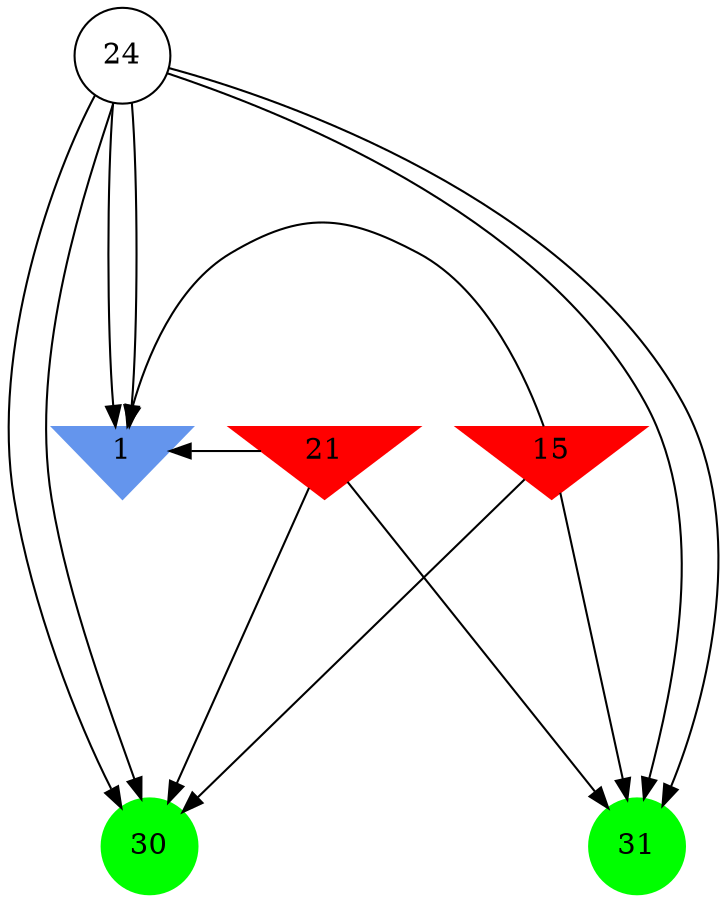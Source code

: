 digraph brain {
	ranksep=2.0;
	1 [shape=invtriangle,style=filled,color=cornflowerblue];
	15 [shape=invtriangle,style=filled,color=red];
	21 [shape=invtriangle,style=filled,color=red];
	24 [shape=circle,color=black];
	30 [shape=circle,style=filled,color=green];
	31 [shape=circle,style=filled,color=green];
	21	->	30;
	21	->	1;
	21	->	31;
	24	->	30;
	24	->	1;
	24	->	31;
	15	->	30;
	15	->	1;
	15	->	31;
	24	->	30;
	24	->	1;
	24	->	31;
	{ rank=same; 1; 15; 21; }
	{ rank=same; 24; }
	{ rank=same; 30; 31; }
}
